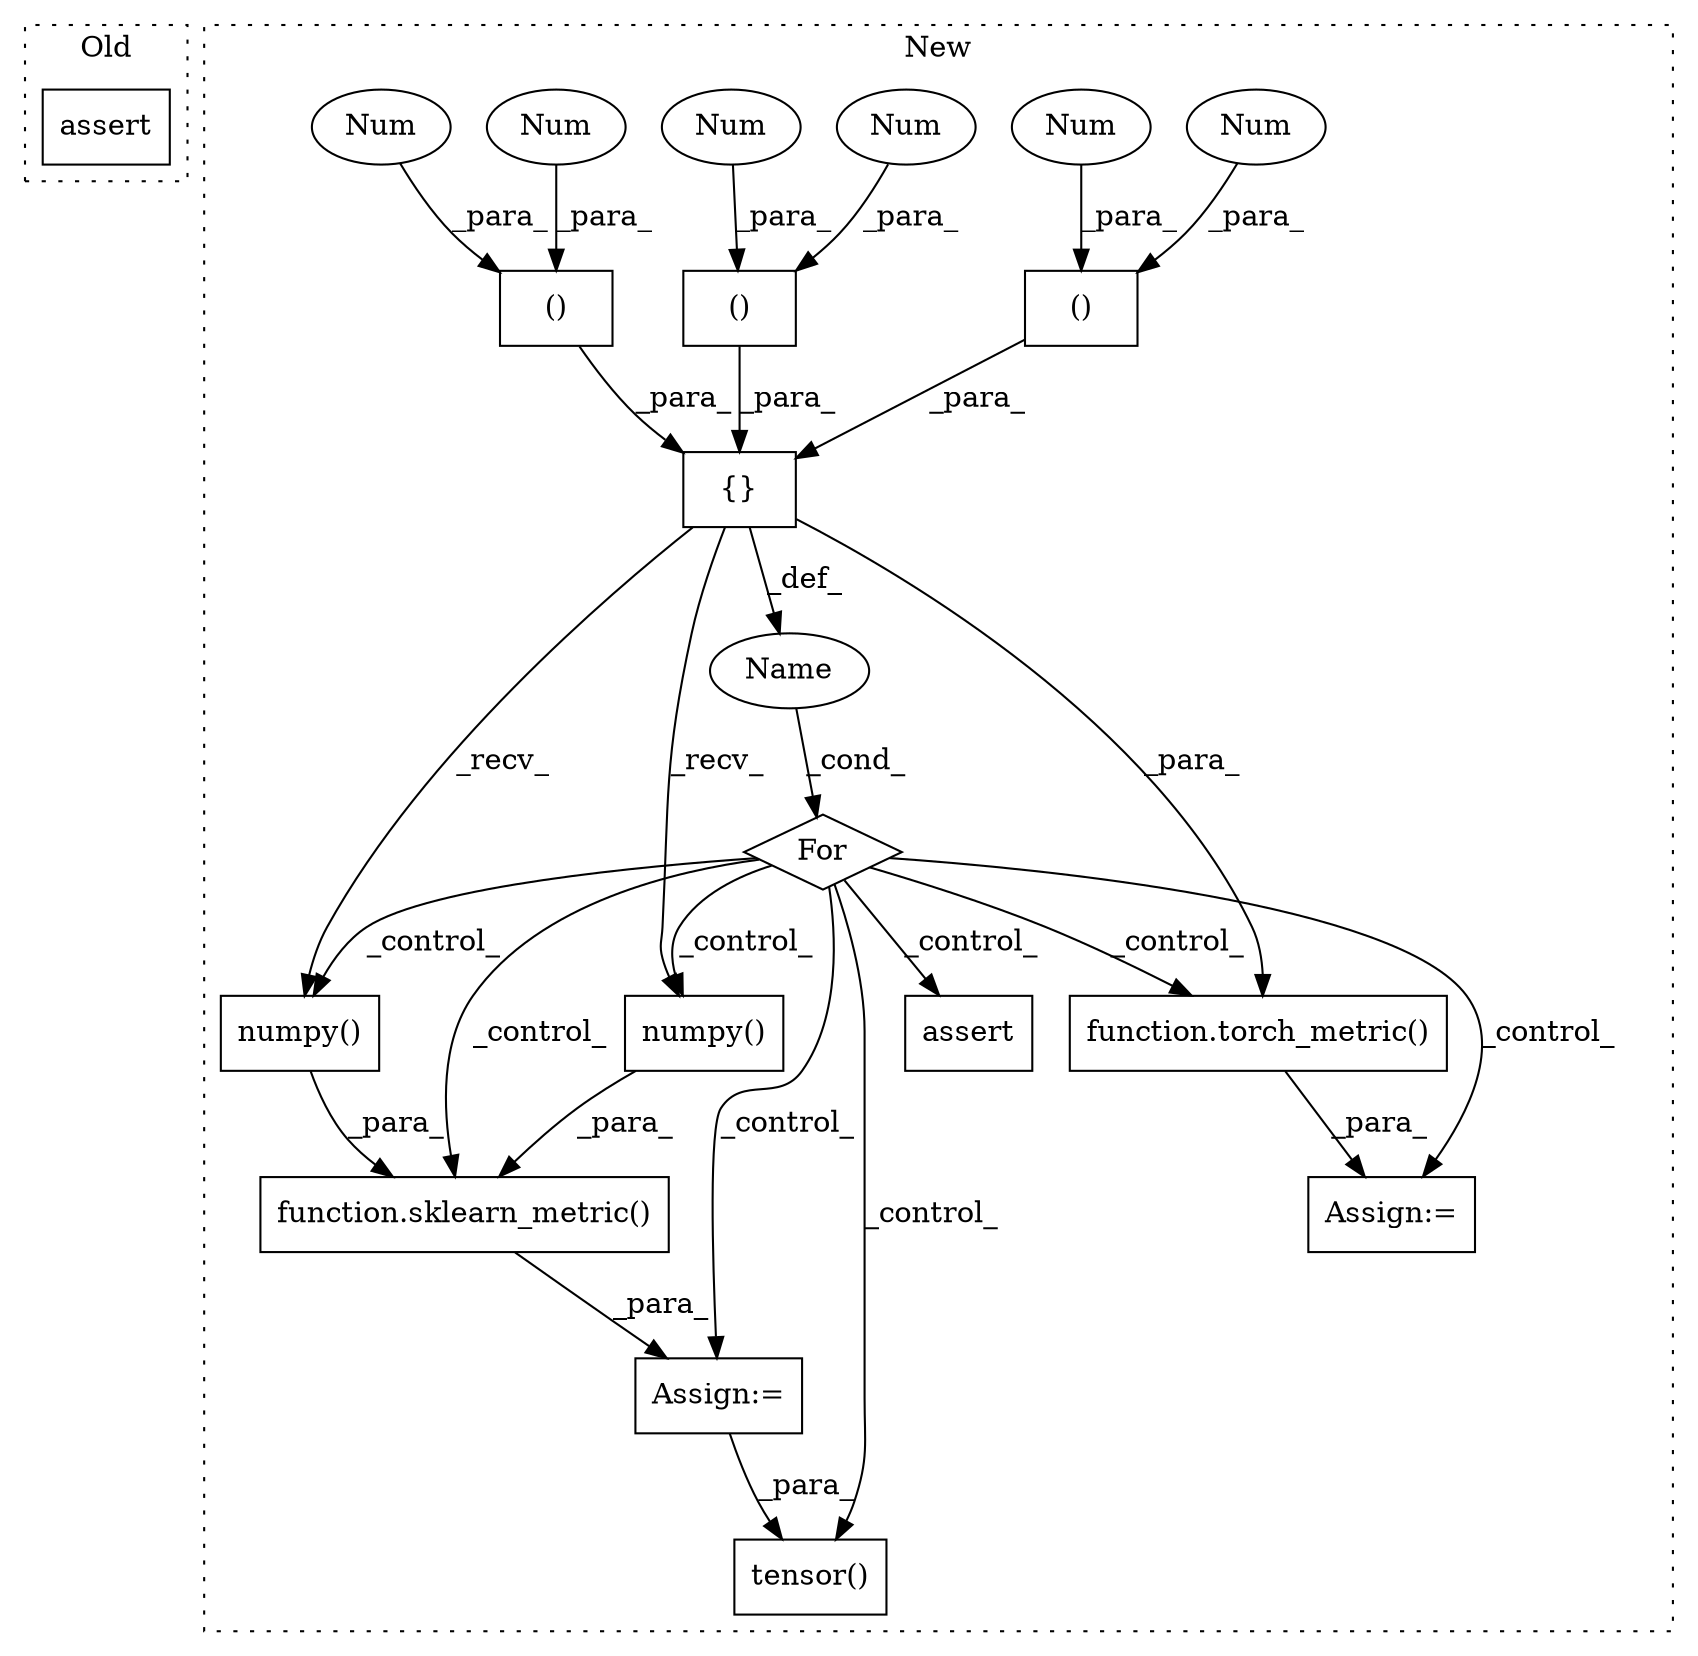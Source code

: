 digraph G {
subgraph cluster0 {
1 [label="assert" a="65" s="2261" l="7" shape="box"];
label = "Old";
style="dotted";
}
subgraph cluster1 {
2 [label="function.torch_metric()" a="75" s="1964,1989" l="13,1" shape="box"];
3 [label="()" a="54" s="1582" l="4" shape="box"];
4 [label="function.sklearn_metric()" a="75" s="1760,1867" l="15,1" shape="box"];
5 [label="tensor()" a="75" s="1888,1909" l="13,35" shape="box"];
6 [label="()" a="54" s="1601" l="3" shape="box"];
7 [label="{}" a="59" s="1578,1605" l="1,0" shape="box"];
8 [label="()" a="54" s="1591" l="4" shape="box"];
9 [label="assert" a="65" s="1999" l="7" shape="box"];
10 [label="Name" a="87" s="1562" l="12" shape="ellipse"];
11 [label="numpy()" a="75" s="1775" l="29" shape="box"];
12 [label="For" a="107" s="1546,1606" l="4,10" shape="diamond"];
13 [label="numpy()" a="75" s="1840" l="27" shape="box"];
14 [label="Num" a="76" s="1590" l="1" shape="ellipse"];
15 [label="Num" a="76" s="1599" l="2" shape="ellipse"];
16 [label="Num" a="76" s="1593" l="2" shape="ellipse"];
17 [label="Num" a="76" s="1603" l="1" shape="ellipse"];
18 [label="Num" a="76" s="1584" l="2" shape="ellipse"];
19 [label="Num" a="76" s="1580" l="2" shape="ellipse"];
20 [label="Assign:=" a="68" s="1961" l="3" shape="box"];
21 [label="Assign:=" a="68" s="1757" l="3" shape="box"];
label = "New";
style="dotted";
}
2 -> 20 [label="_para_"];
3 -> 7 [label="_para_"];
4 -> 21 [label="_para_"];
6 -> 7 [label="_para_"];
7 -> 11 [label="_recv_"];
7 -> 2 [label="_para_"];
7 -> 10 [label="_def_"];
7 -> 13 [label="_recv_"];
8 -> 7 [label="_para_"];
10 -> 12 [label="_cond_"];
11 -> 4 [label="_para_"];
12 -> 2 [label="_control_"];
12 -> 9 [label="_control_"];
12 -> 5 [label="_control_"];
12 -> 20 [label="_control_"];
12 -> 4 [label="_control_"];
12 -> 11 [label="_control_"];
12 -> 21 [label="_control_"];
12 -> 13 [label="_control_"];
13 -> 4 [label="_para_"];
14 -> 8 [label="_para_"];
15 -> 6 [label="_para_"];
16 -> 8 [label="_para_"];
17 -> 6 [label="_para_"];
18 -> 3 [label="_para_"];
19 -> 3 [label="_para_"];
21 -> 5 [label="_para_"];
}